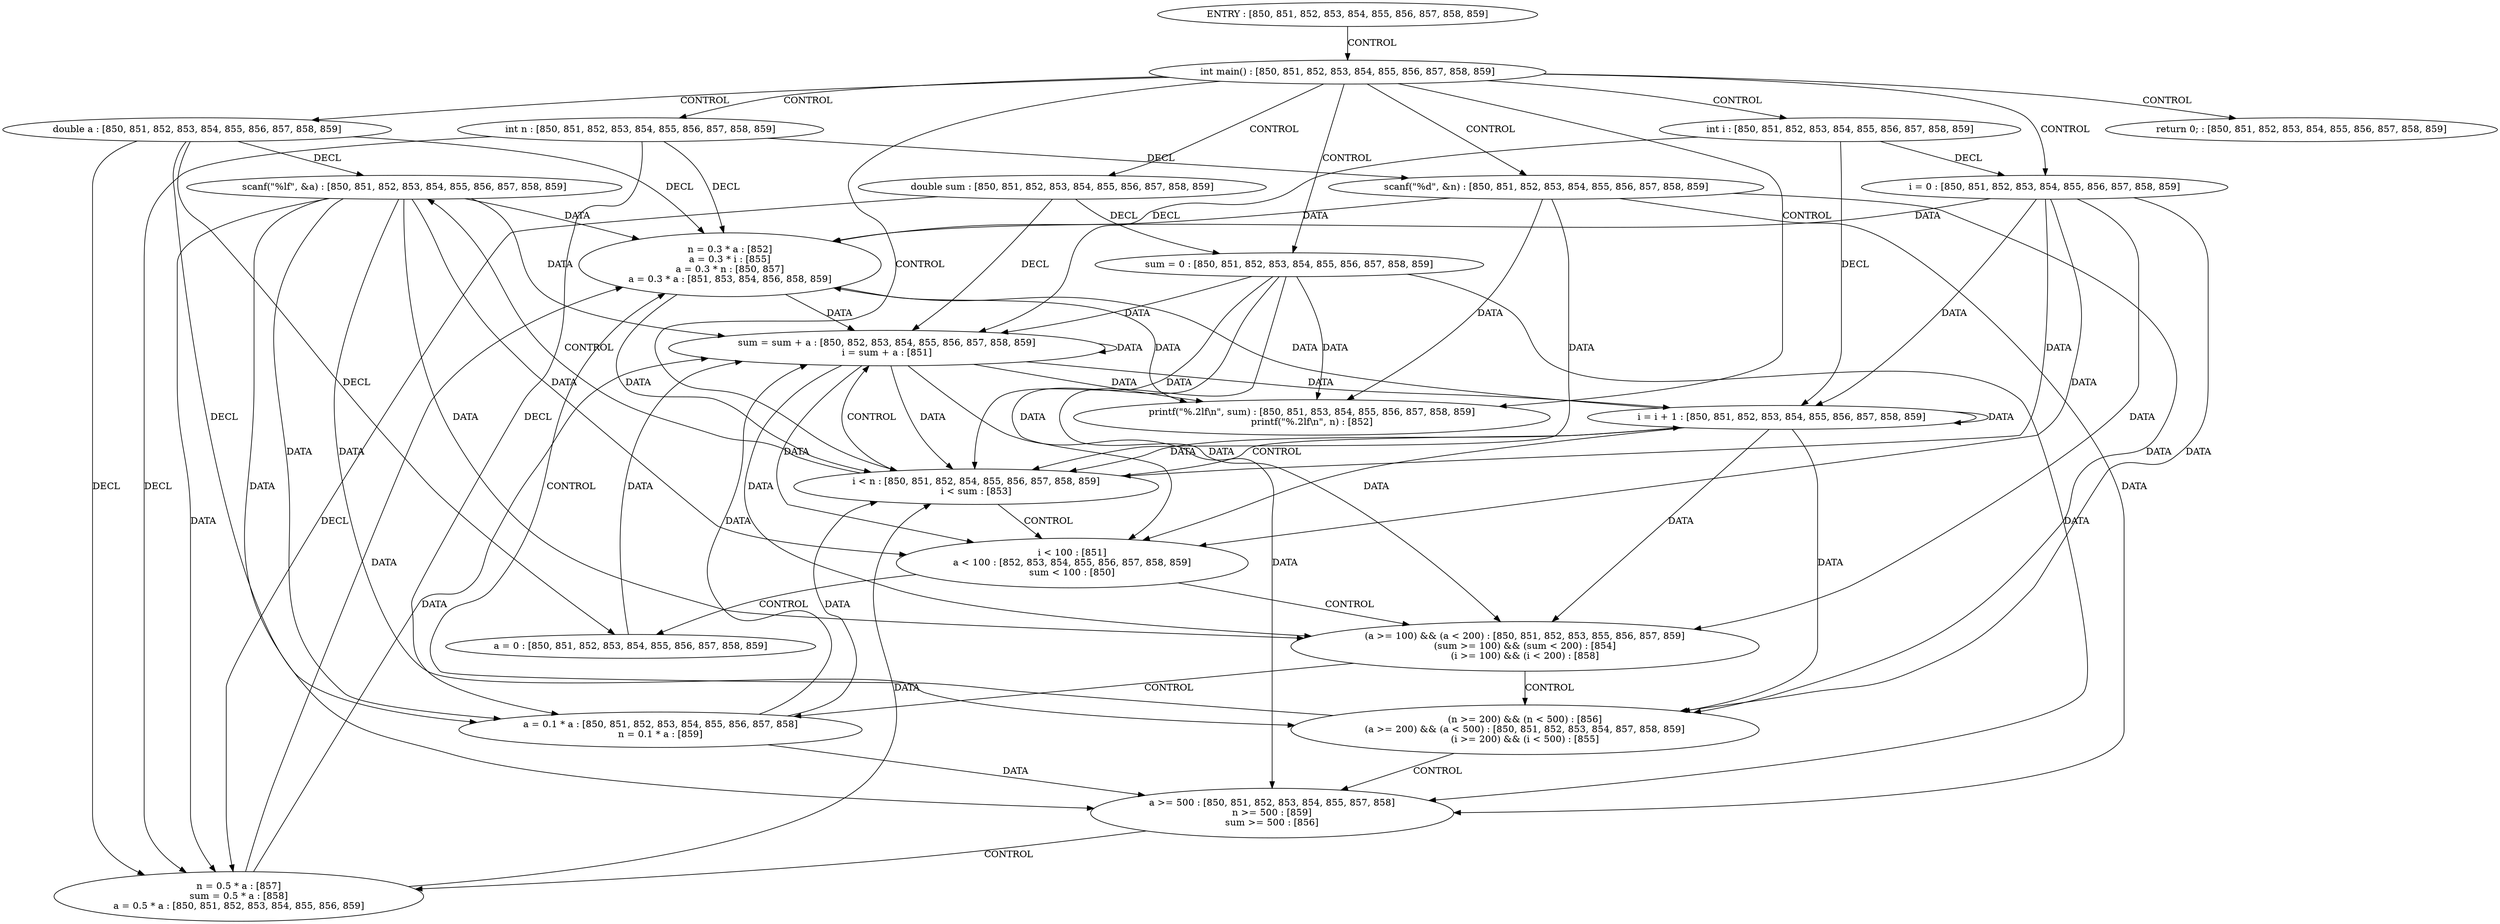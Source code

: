 digraph G {
  1 [ label="scanf(\"%lf\", &a) : [850, 851, 852, 853, 854, 855, 856, 857, 858, 859]
" ];
  2 [ label="printf(\"%.2lf\\n\", sum) : [850, 851, 853, 854, 855, 856, 857, 858, 859]
printf(\"%.2lf\\n\", n) : [852]
" ];
  3 [ label="scanf(\"%d\", &n) : [850, 851, 852, 853, 854, 855, 856, 857, 858, 859]
" ];
  4 [ label="ENTRY : [850, 851, 852, 853, 854, 855, 856, 857, 858, 859]
" ];
  5 [ label="double a : [850, 851, 852, 853, 854, 855, 856, 857, 858, 859]
" ];
  6 [ label="double sum : [850, 851, 852, 853, 854, 855, 856, 857, 858, 859]
" ];
  7 [ label="int n : [850, 851, 852, 853, 854, 855, 856, 857, 858, 859]
" ];
  8 [ label="int i : [850, 851, 852, 853, 854, 855, 856, 857, 858, 859]
" ];
  9 [ label="i = i + 1 : [850, 851, 852, 853, 854, 855, 856, 857, 858, 859]
" ];
  10 [ label="n = 0.3 * a : [852]
a = 0.3 * i : [855]
a = 0.3 * n : [850, 857]
a = 0.3 * a : [851, 853, 854, 856, 858, 859]
" ];
  11 [ label="n = 0.5 * a : [857]
sum = 0.5 * a : [858]
a = 0.5 * a : [850, 851, 852, 853, 854, 855, 856, 859]
" ];
  12 [ label="a = 0.1 * a : [850, 851, 852, 853, 854, 855, 856, 857, 858]
n = 0.1 * a : [859]
" ];
  13 [ label="i = 0 : [850, 851, 852, 853, 854, 855, 856, 857, 858, 859]
" ];
  14 [ label="sum = 0 : [850, 851, 852, 853, 854, 855, 856, 857, 858, 859]
" ];
  15 [ label="sum = sum + a : [850, 852, 853, 854, 855, 856, 857, 858, 859]
i = sum + a : [851]
" ];
  16 [ label="a = 0 : [850, 851, 852, 853, 854, 855, 856, 857, 858, 859]
" ];
  17 [ label="a >= 500 : [850, 851, 852, 853, 854, 855, 857, 858]
n >= 500 : [859]
sum >= 500 : [856]
" ];
  18 [ label="return 0; : [850, 851, 852, 853, 854, 855, 856, 857, 858, 859]
" ];
  19 [ label="(a >= 100) && (a < 200) : [850, 851, 852, 853, 855, 856, 857, 859]
(sum >= 100) && (sum < 200) : [854]
(i >= 100) && (i < 200) : [858]
" ];
  20 [ label="int main() : [850, 851, 852, 853, 854, 855, 856, 857, 858, 859]
" ];
  21 [ label="(n >= 200) && (n < 500) : [856]
(a >= 200) && (a < 500) : [850, 851, 852, 853, 854, 857, 858, 859]
(i >= 200) && (i < 500) : [855]
" ];
  22 [ label="i < 100 : [851]
a < 100 : [852, 853, 854, 855, 856, 857, 858, 859]
sum < 100 : [850]
" ];
  23 [ label="i < n : [850, 851, 852, 854, 855, 856, 857, 858, 859]
i < sum : [853]
" ];
  4 -> 20 [ label="CONTROL" ];
  20 -> 8 [ label="CONTROL" ];
  20 -> 7 [ label="CONTROL" ];
  20 -> 5 [ label="CONTROL" ];
  20 -> 6 [ label="CONTROL" ];
  20 -> 14 [ label="CONTROL" ];
  20 -> 3 [ label="CONTROL" ];
  20 -> 13 [ label="CONTROL" ];
  20 -> 23 [ label="CONTROL" ];
  20 -> 2 [ label="CONTROL" ];
  20 -> 18 [ label="CONTROL" ];
  23 -> 1 [ label="CONTROL" ];
  23 -> 22 [ label="CONTROL" ];
  23 -> 15 [ label="CONTROL" ];
  23 -> 9 [ label="CONTROL" ];
  22 -> 16 [ label="CONTROL" ];
  22 -> 19 [ label="CONTROL" ];
  19 -> 12 [ label="CONTROL" ];
  19 -> 21 [ label="CONTROL" ];
  21 -> 10 [ label="CONTROL" ];
  21 -> 17 [ label="CONTROL" ];
  17 -> 11 [ label="CONTROL" ];
  14 -> 17 [ label="DATA" ];
  14 -> 15 [ label="DATA" ];
  14 -> 2 [ label="DATA" ];
  3 -> 23 [ label="DATA" ];
  3 -> 21 [ label="DATA" ];
  13 -> 23 [ label="DATA" ];
  13 -> 9 [ label="DATA" ];
  1 -> 22 [ label="DATA" ];
  1 -> 19 [ label="DATA" ];
  1 -> 12 [ label="DATA" ];
  1 -> 10 [ label="DATA" ];
  1 -> 11 [ label="DATA" ];
  1 -> 15 [ label="DATA" ];
  16 -> 15 [ label="DATA" ];
  12 -> 15 [ label="DATA" ];
  10 -> 15 [ label="DATA" ];
  11 -> 15 [ label="DATA" ];
  15 -> 17 [ label="DATA" ];
  15 -> 15 [ label="DATA" ];
  15 -> 2 [ label="DATA" ];
  9 -> 23 [ label="DATA" ];
  9 -> 9 [ label="DATA" ];
  8 -> 13 [ label="DECL" ];
  8 -> 9 [ label="DECL" ];
  7 -> 3 [ label="DECL" ];
  5 -> 10 [ label="DECL" ];
  5 -> 12 [ label="DECL" ];
  5 -> 1 [ label="DECL" ];
  5 -> 11 [ label="DECL" ];
  5 -> 16 [ label="DECL" ];
  6 -> 14 [ label="DECL" ];
  6 -> 15 [ label="DECL" ];
  13 -> 22 [ label="DATA" ];
  1 -> 21 [ label="DATA" ];
  1 -> 17 [ label="DATA" ];
  15 -> 9 [ label="DATA" ];
  9 -> 22 [ label="DATA" ];
  8 -> 15 [ label="DECL" ];
  14 -> 22 [ label="DATA" ];
  3 -> 10 [ label="DATA" ];
  15 -> 22 [ label="DATA" ];
  13 -> 19 [ label="DATA" ];
  9 -> 19 [ label="DATA" ];
  6 -> 11 [ label="DECL" ];
  13 -> 21 [ label="DATA" ];
  13 -> 10 [ label="DATA" ];
  9 -> 21 [ label="DATA" ];
  9 -> 10 [ label="DATA" ];
  11 -> 23 [ label="DATA" ];
  11 -> 10 [ label="DATA" ];
  7 -> 11 [ label="DECL" ];
  14 -> 19 [ label="DATA" ];
  15 -> 19 [ label="DATA" ];
  14 -> 23 [ label="DATA" ];
  15 -> 23 [ label="DATA" ];
  3 -> 17 [ label="DATA" ];
  12 -> 23 [ label="DATA" ];
  12 -> 17 [ label="DATA" ];
  7 -> 12 [ label="DECL" ];
  3 -> 2 [ label="DATA" ];
  10 -> 23 [ label="DATA" ];
  10 -> 2 [ label="DATA" ];
  7 -> 10 [ label="DECL" ];
}
